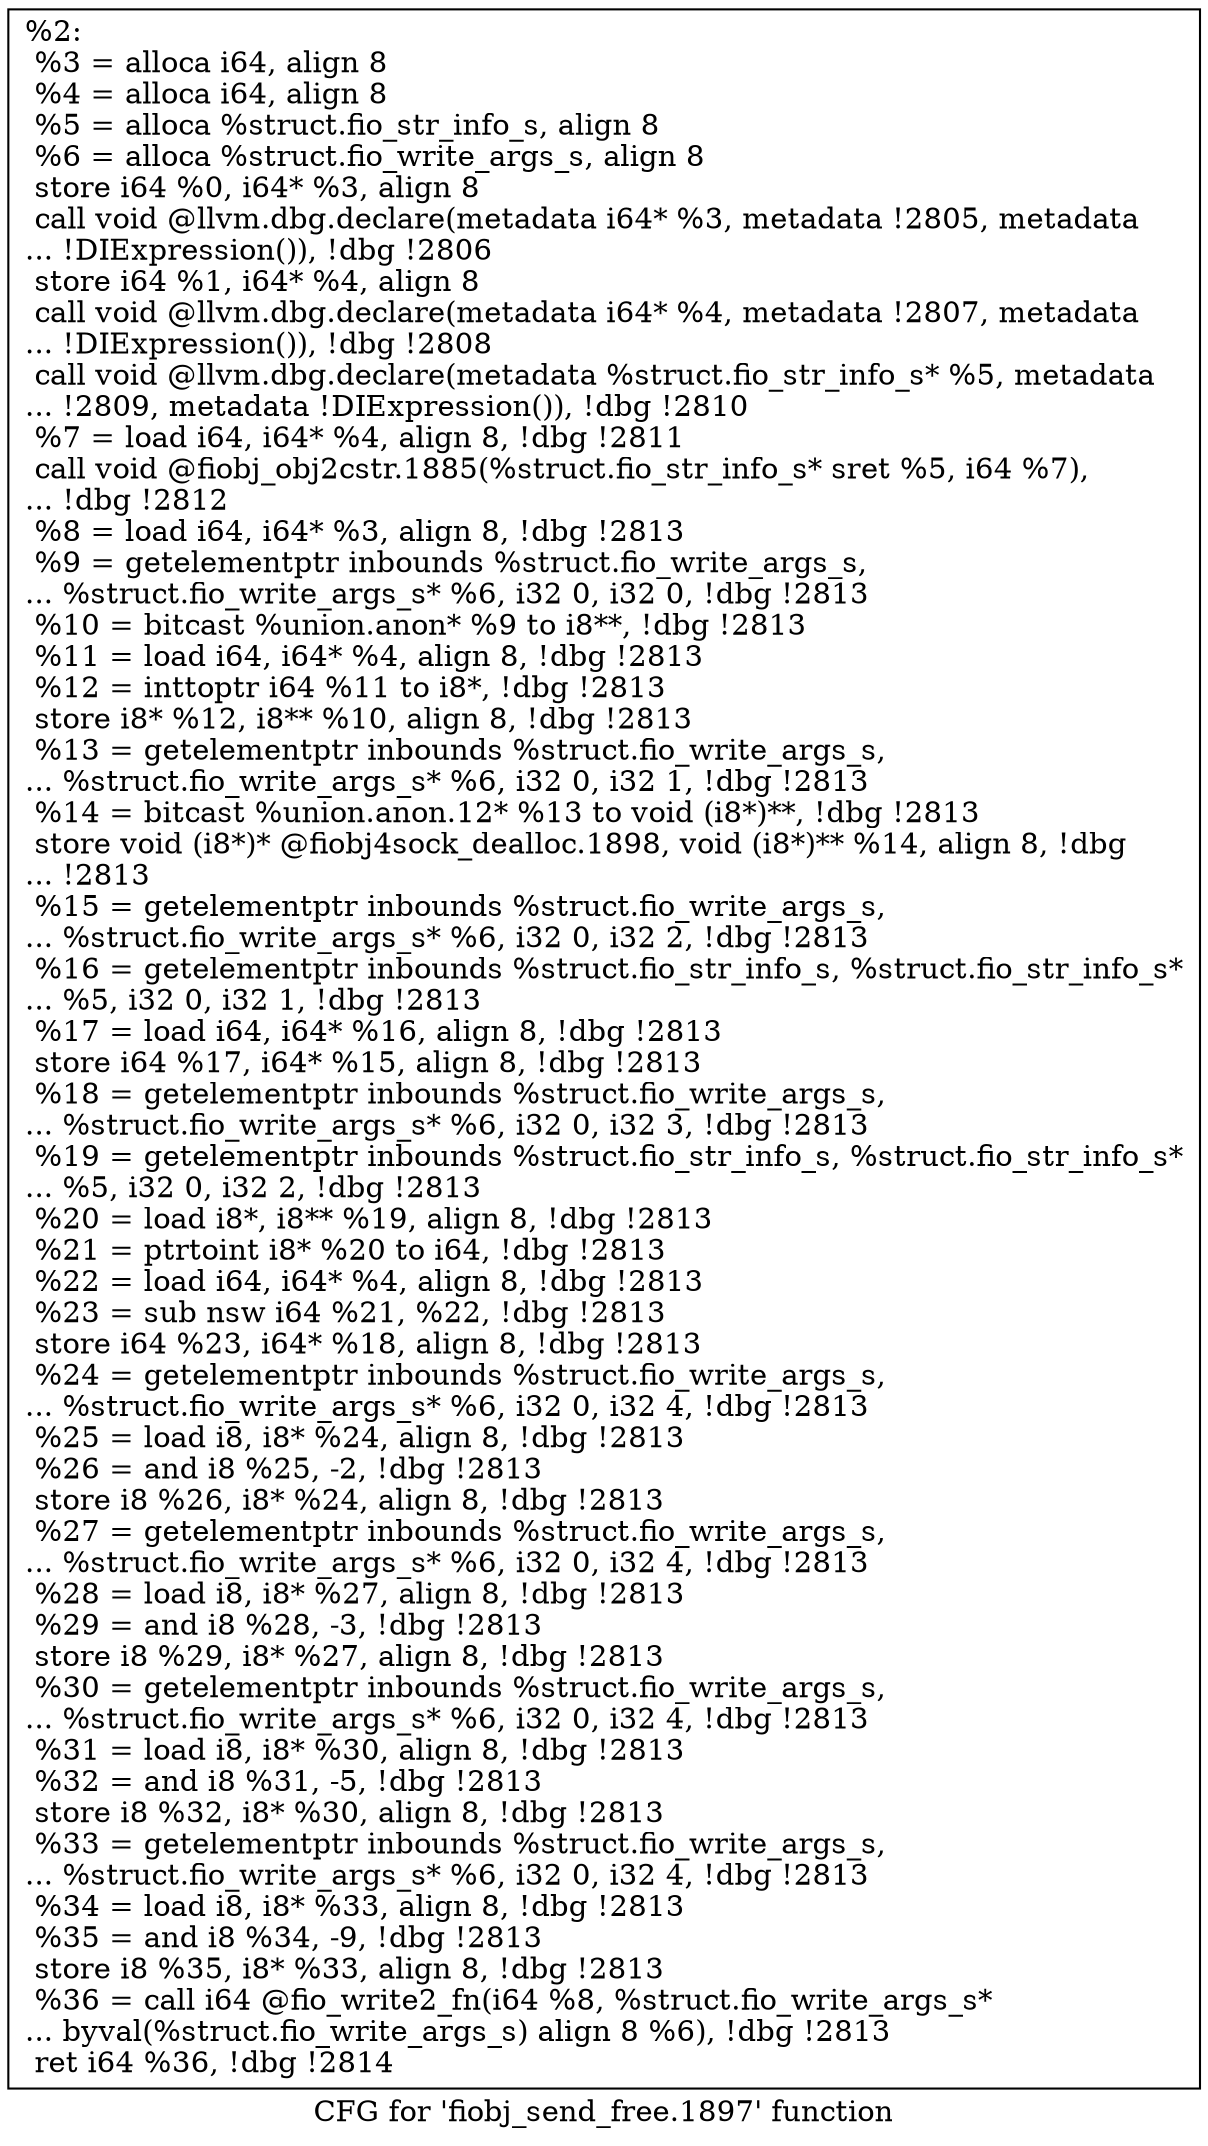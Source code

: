 digraph "CFG for 'fiobj_send_free.1897' function" {
	label="CFG for 'fiobj_send_free.1897' function";

	Node0x556851efd090 [shape=record,label="{%2:\l  %3 = alloca i64, align 8\l  %4 = alloca i64, align 8\l  %5 = alloca %struct.fio_str_info_s, align 8\l  %6 = alloca %struct.fio_write_args_s, align 8\l  store i64 %0, i64* %3, align 8\l  call void @llvm.dbg.declare(metadata i64* %3, metadata !2805, metadata\l... !DIExpression()), !dbg !2806\l  store i64 %1, i64* %4, align 8\l  call void @llvm.dbg.declare(metadata i64* %4, metadata !2807, metadata\l... !DIExpression()), !dbg !2808\l  call void @llvm.dbg.declare(metadata %struct.fio_str_info_s* %5, metadata\l... !2809, metadata !DIExpression()), !dbg !2810\l  %7 = load i64, i64* %4, align 8, !dbg !2811\l  call void @fiobj_obj2cstr.1885(%struct.fio_str_info_s* sret %5, i64 %7),\l... !dbg !2812\l  %8 = load i64, i64* %3, align 8, !dbg !2813\l  %9 = getelementptr inbounds %struct.fio_write_args_s,\l... %struct.fio_write_args_s* %6, i32 0, i32 0, !dbg !2813\l  %10 = bitcast %union.anon* %9 to i8**, !dbg !2813\l  %11 = load i64, i64* %4, align 8, !dbg !2813\l  %12 = inttoptr i64 %11 to i8*, !dbg !2813\l  store i8* %12, i8** %10, align 8, !dbg !2813\l  %13 = getelementptr inbounds %struct.fio_write_args_s,\l... %struct.fio_write_args_s* %6, i32 0, i32 1, !dbg !2813\l  %14 = bitcast %union.anon.12* %13 to void (i8*)**, !dbg !2813\l  store void (i8*)* @fiobj4sock_dealloc.1898, void (i8*)** %14, align 8, !dbg\l... !2813\l  %15 = getelementptr inbounds %struct.fio_write_args_s,\l... %struct.fio_write_args_s* %6, i32 0, i32 2, !dbg !2813\l  %16 = getelementptr inbounds %struct.fio_str_info_s, %struct.fio_str_info_s*\l... %5, i32 0, i32 1, !dbg !2813\l  %17 = load i64, i64* %16, align 8, !dbg !2813\l  store i64 %17, i64* %15, align 8, !dbg !2813\l  %18 = getelementptr inbounds %struct.fio_write_args_s,\l... %struct.fio_write_args_s* %6, i32 0, i32 3, !dbg !2813\l  %19 = getelementptr inbounds %struct.fio_str_info_s, %struct.fio_str_info_s*\l... %5, i32 0, i32 2, !dbg !2813\l  %20 = load i8*, i8** %19, align 8, !dbg !2813\l  %21 = ptrtoint i8* %20 to i64, !dbg !2813\l  %22 = load i64, i64* %4, align 8, !dbg !2813\l  %23 = sub nsw i64 %21, %22, !dbg !2813\l  store i64 %23, i64* %18, align 8, !dbg !2813\l  %24 = getelementptr inbounds %struct.fio_write_args_s,\l... %struct.fio_write_args_s* %6, i32 0, i32 4, !dbg !2813\l  %25 = load i8, i8* %24, align 8, !dbg !2813\l  %26 = and i8 %25, -2, !dbg !2813\l  store i8 %26, i8* %24, align 8, !dbg !2813\l  %27 = getelementptr inbounds %struct.fio_write_args_s,\l... %struct.fio_write_args_s* %6, i32 0, i32 4, !dbg !2813\l  %28 = load i8, i8* %27, align 8, !dbg !2813\l  %29 = and i8 %28, -3, !dbg !2813\l  store i8 %29, i8* %27, align 8, !dbg !2813\l  %30 = getelementptr inbounds %struct.fio_write_args_s,\l... %struct.fio_write_args_s* %6, i32 0, i32 4, !dbg !2813\l  %31 = load i8, i8* %30, align 8, !dbg !2813\l  %32 = and i8 %31, -5, !dbg !2813\l  store i8 %32, i8* %30, align 8, !dbg !2813\l  %33 = getelementptr inbounds %struct.fio_write_args_s,\l... %struct.fio_write_args_s* %6, i32 0, i32 4, !dbg !2813\l  %34 = load i8, i8* %33, align 8, !dbg !2813\l  %35 = and i8 %34, -9, !dbg !2813\l  store i8 %35, i8* %33, align 8, !dbg !2813\l  %36 = call i64 @fio_write2_fn(i64 %8, %struct.fio_write_args_s*\l... byval(%struct.fio_write_args_s) align 8 %6), !dbg !2813\l  ret i64 %36, !dbg !2814\l}"];
}
